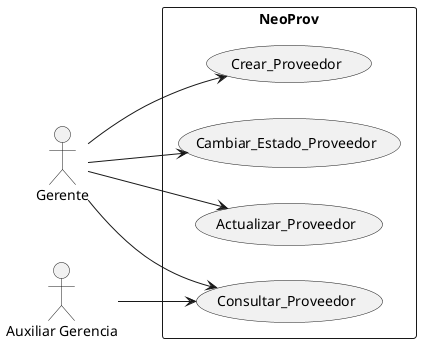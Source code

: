 @startuml diagramaCasoUsoDos
left to right direction
actor "Gerente" as Gerente
actor "Auxiliar Gerencia" as AuxGerencia

rectangle "NeoProv" {
    usecase "Cambiar_Estado_Proveedor" as UC1
    usecase "Actualizar_Proveedor" as UC2
    usecase "Consultar_Proveedor" as UC4
    usecase "Crear_Proveedor" as UC5
}



Gerente --> UC1
Gerente --> UC5
Gerente --> UC4
Gerente --> UC2
AuxGerencia --> UC4



@enduml
